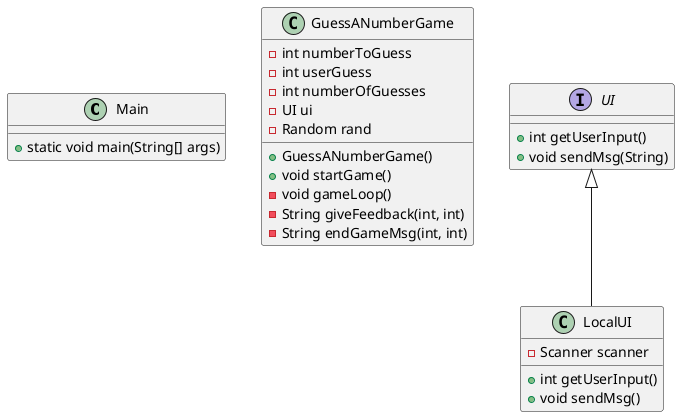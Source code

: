@startuml
'https://plantuml.com/class-diagram

class Main
class GuessANumberGame
interface UI
class LocalUI

UI <|-- LocalUI


class GuessANumberGame {
    -int numberToGuess
    -int userGuess
    -int numberOfGuesses
    -UI ui
    -Random rand
    +GuessANumberGame()
    +void startGame()
    -void gameLoop()
    - String giveFeedback(int, int)
    -String endGameMsg(int, int)
}
interface UI {
    +int getUserInput()
    +void sendMsg(String)
}
class LocalUI {
    - Scanner scanner
    +int getUserInput()
    +void sendMsg()
}
class Main {
+static void main(String[] args)
}


@enduml
